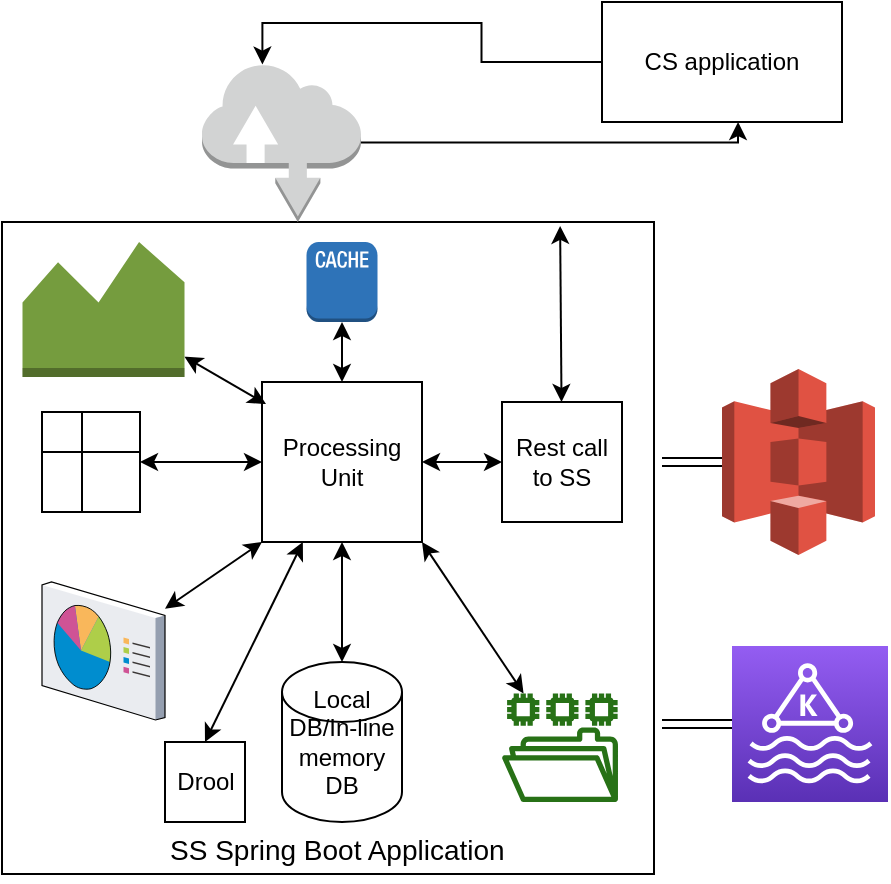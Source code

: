 <mxfile version="13.6.1" type="device"><diagram id="ykhTbsO-Y9i15gN-1WE1" name="Page-1"><mxGraphModel dx="477" dy="1565" grid="1" gridSize="10" guides="1" tooltips="1" connect="1" arrows="1" fold="1" page="1" pageScale="1" pageWidth="850" pageHeight="1100" math="0" shadow="0"><root><mxCell id="0"/><mxCell id="1" parent="0"/><mxCell id="YFU4fnM04tS8Bsv-XbyK-2" value="&lt;blockquote&gt;&lt;br&gt;&lt;/blockquote&gt;" style="whiteSpace=wrap;html=1;aspect=fixed;align=left;" parent="1" vertex="1"><mxGeometry x="60" y="-350" width="326" height="326" as="geometry"/></mxCell><mxCell id="YFU4fnM04tS8Bsv-XbyK-4" value="Processing Unit" style="whiteSpace=wrap;html=1;aspect=fixed;" parent="1" vertex="1"><mxGeometry x="190" y="-270" width="80" height="80" as="geometry"/></mxCell><mxCell id="YFU4fnM04tS8Bsv-XbyK-5" value="Rest call to SS" style="whiteSpace=wrap;html=1;aspect=fixed;" parent="1" vertex="1"><mxGeometry x="310" y="-260" width="60" height="60" as="geometry"/></mxCell><mxCell id="YFU4fnM04tS8Bsv-XbyK-8" value="" style="endArrow=classic;startArrow=classic;html=1;exitX=0;exitY=0.5;exitDx=0;exitDy=0;entryX=1;entryY=0.5;entryDx=0;entryDy=0;" parent="1" source="YFU4fnM04tS8Bsv-XbyK-4" target="YFU4fnM04tS8Bsv-XbyK-20" edge="1"><mxGeometry width="50" height="50" relative="1" as="geometry"><mxPoint x="220" y="-200" as="sourcePoint"/><mxPoint x="152" y="-230" as="targetPoint"/></mxGeometry></mxCell><mxCell id="YFU4fnM04tS8Bsv-XbyK-11" value="Local DB/In-line memory DB" style="shape=cylinder2;whiteSpace=wrap;html=1;boundedLbl=1;backgroundOutline=1;size=15;" parent="1" vertex="1"><mxGeometry x="200" y="-130" width="60" height="80" as="geometry"/></mxCell><mxCell id="YFU4fnM04tS8Bsv-XbyK-13" value="" style="endArrow=classic;startArrow=classic;html=1;entryX=0;entryY=0.5;entryDx=0;entryDy=0;exitX=1;exitY=0.5;exitDx=0;exitDy=0;" parent="1" source="YFU4fnM04tS8Bsv-XbyK-4" target="YFU4fnM04tS8Bsv-XbyK-5" edge="1"><mxGeometry width="50" height="50" relative="1" as="geometry"><mxPoint x="220" y="-200" as="sourcePoint"/><mxPoint x="270" y="-250" as="targetPoint"/></mxGeometry></mxCell><mxCell id="YFU4fnM04tS8Bsv-XbyK-14" value="" style="endArrow=classic;startArrow=classic;html=1;exitX=0.856;exitY=0.006;exitDx=0;exitDy=0;exitPerimeter=0;" parent="1" source="YFU4fnM04tS8Bsv-XbyK-2" target="YFU4fnM04tS8Bsv-XbyK-5" edge="1"><mxGeometry width="50" height="50" relative="1" as="geometry"><mxPoint x="191" y="-105" as="sourcePoint"/><mxPoint x="162" y="-220" as="targetPoint"/></mxGeometry></mxCell><mxCell id="YFU4fnM04tS8Bsv-XbyK-17" value="" style="endArrow=classic;startArrow=classic;html=1;entryX=0.5;entryY=1;entryDx=0;entryDy=0;" parent="1" source="YFU4fnM04tS8Bsv-XbyK-11" target="YFU4fnM04tS8Bsv-XbyK-4" edge="1"><mxGeometry width="50" height="50" relative="1" as="geometry"><mxPoint x="220" y="-200" as="sourcePoint"/><mxPoint x="270" y="-250" as="targetPoint"/></mxGeometry></mxCell><mxCell id="YFU4fnM04tS8Bsv-XbyK-20" value="" style="shape=internalStorage;whiteSpace=wrap;html=1;backgroundOutline=1;" parent="1" vertex="1"><mxGeometry x="80" y="-255" width="49" height="50" as="geometry"/></mxCell><mxCell id="YFU4fnM04tS8Bsv-XbyK-21" value="" style="outlineConnect=0;dashed=0;verticalLabelPosition=bottom;verticalAlign=top;align=center;html=1;shape=mxgraph.aws3.cache_node;fillColor=#2E73B8;gradientColor=none;" parent="1" vertex="1"><mxGeometry x="212.25" y="-340" width="35.5" height="40" as="geometry"/></mxCell><mxCell id="YFU4fnM04tS8Bsv-XbyK-24" value="" style="endArrow=classic;startArrow=classic;html=1;" parent="1" source="YFU4fnM04tS8Bsv-XbyK-21" target="YFU4fnM04tS8Bsv-XbyK-4" edge="1"><mxGeometry width="50" height="50" relative="1" as="geometry"><mxPoint x="241" y="-295.72" as="sourcePoint"/><mxPoint x="240" y="-260" as="targetPoint"/></mxGeometry></mxCell><mxCell id="YFU4fnM04tS8Bsv-XbyK-26" value="&lt;h1 style=&quot;font-size: 14px&quot;&gt;&lt;span style=&quot;font-weight: normal&quot;&gt;SS Spring Boot Application&lt;/span&gt;&lt;/h1&gt;" style="text;html=1;strokeColor=none;fillColor=none;spacing=5;spacingTop=-20;whiteSpace=wrap;overflow=hidden;rounded=0;" parent="1" vertex="1"><mxGeometry x="139" y="-43" width="190" height="22.86" as="geometry"/></mxCell><mxCell id="YFU4fnM04tS8Bsv-XbyK-30" style="edgeStyle=orthogonalEdgeStyle;rounded=0;orthogonalLoop=1;jettySize=auto;html=1;entryX=0.567;entryY=1;entryDx=0;entryDy=0;entryPerimeter=0;" parent="1" source="YFU4fnM04tS8Bsv-XbyK-28" target="YFU4fnM04tS8Bsv-XbyK-29" edge="1"><mxGeometry relative="1" as="geometry"><mxPoint x="430" y="-390" as="targetPoint"/><Array as="points"><mxPoint x="428" y="-390"/></Array></mxGeometry></mxCell><mxCell id="YFU4fnM04tS8Bsv-XbyK-28" value="" style="outlineConnect=0;dashed=0;verticalLabelPosition=bottom;verticalAlign=top;align=center;html=1;shape=mxgraph.aws3.internet;fillColor=#D2D3D3;gradientColor=none;" parent="1" vertex="1"><mxGeometry x="160" y="-429.5" width="79.5" height="79.5" as="geometry"/></mxCell><mxCell id="YFU4fnM04tS8Bsv-XbyK-31" style="edgeStyle=orthogonalEdgeStyle;rounded=0;orthogonalLoop=1;jettySize=auto;html=1;entryX=0.38;entryY=0.01;entryDx=0;entryDy=0;entryPerimeter=0;" parent="1" source="YFU4fnM04tS8Bsv-XbyK-29" target="YFU4fnM04tS8Bsv-XbyK-28" edge="1"><mxGeometry relative="1" as="geometry"/></mxCell><mxCell id="YFU4fnM04tS8Bsv-XbyK-29" value="CS application" style="rounded=0;whiteSpace=wrap;html=1;" parent="1" vertex="1"><mxGeometry x="360" y="-460" width="120" height="60" as="geometry"/></mxCell><mxCell id="YFU4fnM04tS8Bsv-XbyK-33" value="" style="outlineConnect=0;fontColor=#232F3E;gradientColor=none;fillColor=#277116;strokeColor=none;dashed=0;verticalLabelPosition=bottom;verticalAlign=top;align=center;html=1;fontSize=12;fontStyle=0;aspect=fixed;pointerEvents=1;shape=mxgraph.aws4.file_system;" parent="1" vertex="1"><mxGeometry x="310" y="-114.28" width="58" height="54.28" as="geometry"/></mxCell><mxCell id="YFU4fnM04tS8Bsv-XbyK-35" value="" style="edgeStyle=orthogonalEdgeStyle;rounded=0;orthogonalLoop=1;jettySize=auto;html=1;shape=link;" parent="1" source="YFU4fnM04tS8Bsv-XbyK-34" edge="1"><mxGeometry relative="1" as="geometry"><mxPoint x="390" y="-230" as="targetPoint"/></mxGeometry></mxCell><mxCell id="YFU4fnM04tS8Bsv-XbyK-34" value="" style="outlineConnect=0;dashed=0;verticalLabelPosition=bottom;verticalAlign=top;align=center;html=1;shape=mxgraph.aws3.s3;fillColor=#E05243;gradientColor=none;" parent="1" vertex="1"><mxGeometry x="420" y="-276.5" width="76.5" height="93" as="geometry"/></mxCell><mxCell id="YFU4fnM04tS8Bsv-XbyK-36" value="" style="endArrow=classic;startArrow=classic;html=1;" parent="1" target="YFU4fnM04tS8Bsv-XbyK-33" edge="1"><mxGeometry width="50" height="50" relative="1" as="geometry"><mxPoint x="270" y="-190" as="sourcePoint"/><mxPoint x="300" y="-270" as="targetPoint"/></mxGeometry></mxCell><mxCell id="YFU4fnM04tS8Bsv-XbyK-38" value="" style="verticalLabelPosition=bottom;aspect=fixed;html=1;verticalAlign=top;strokeColor=none;align=center;outlineConnect=0;shape=mxgraph.citrix.reporting;" parent="1" vertex="1"><mxGeometry x="80" y="-170" width="61.5" height="69" as="geometry"/></mxCell><mxCell id="YFU4fnM04tS8Bsv-XbyK-40" value="" style="outlineConnect=0;dashed=0;verticalLabelPosition=bottom;verticalAlign=top;align=center;html=1;shape=mxgraph.aws3.monitoring;fillColor=#759C3E;gradientColor=none;" parent="1" vertex="1"><mxGeometry x="70.25" y="-340" width="81" height="67.5" as="geometry"/></mxCell><mxCell id="YFU4fnM04tS8Bsv-XbyK-41" value="" style="endArrow=classic;startArrow=classic;html=1;exitX=0;exitY=1;exitDx=0;exitDy=0;" parent="1" source="YFU4fnM04tS8Bsv-XbyK-4" target="YFU4fnM04tS8Bsv-XbyK-38" edge="1"><mxGeometry width="50" height="50" relative="1" as="geometry"><mxPoint x="250" y="-220" as="sourcePoint"/><mxPoint x="300" y="-270" as="targetPoint"/></mxGeometry></mxCell><mxCell id="YFU4fnM04tS8Bsv-XbyK-42" value="" style="endArrow=classic;startArrow=classic;html=1;exitX=0.025;exitY=0.138;exitDx=0;exitDy=0;exitPerimeter=0;" parent="1" source="YFU4fnM04tS8Bsv-XbyK-4" target="YFU4fnM04tS8Bsv-XbyK-40" edge="1"><mxGeometry width="50" height="50" relative="1" as="geometry"><mxPoint x="250" y="-220" as="sourcePoint"/><mxPoint x="300" y="-270" as="targetPoint"/></mxGeometry></mxCell><mxCell id="YFU4fnM04tS8Bsv-XbyK-44" value="" style="edgeStyle=orthogonalEdgeStyle;shape=link;rounded=0;orthogonalLoop=1;jettySize=auto;html=1;" parent="1" source="YFU4fnM04tS8Bsv-XbyK-43" edge="1"><mxGeometry relative="1" as="geometry"><mxPoint x="390" y="-99" as="targetPoint"/></mxGeometry></mxCell><mxCell id="YFU4fnM04tS8Bsv-XbyK-43" value="" style="outlineConnect=0;fontColor=#232F3E;gradientColor=#945DF2;gradientDirection=north;fillColor=#5A30B5;strokeColor=#ffffff;dashed=0;verticalLabelPosition=bottom;verticalAlign=top;align=center;html=1;fontSize=12;fontStyle=0;aspect=fixed;shape=mxgraph.aws4.resourceIcon;resIcon=mxgraph.aws4.managed_streaming_for_kafka;" parent="1" vertex="1"><mxGeometry x="425" y="-138" width="78" height="78" as="geometry"/></mxCell><mxCell id="YmuzAI0PpiQisL_3xeyl-1" value="Drool" style="whiteSpace=wrap;html=1;aspect=fixed;" vertex="1" parent="1"><mxGeometry x="141.5" y="-90" width="40" height="40" as="geometry"/></mxCell><mxCell id="YmuzAI0PpiQisL_3xeyl-2" value="" style="endArrow=classic;startArrow=classic;html=1;exitX=0.5;exitY=0;exitDx=0;exitDy=0;" edge="1" parent="1" source="YmuzAI0PpiQisL_3xeyl-1" target="YFU4fnM04tS8Bsv-XbyK-4"><mxGeometry width="50" height="50" relative="1" as="geometry"><mxPoint x="240" y="-120" as="sourcePoint"/><mxPoint x="240" y="-180" as="targetPoint"/></mxGeometry></mxCell></root></mxGraphModel></diagram></mxfile>